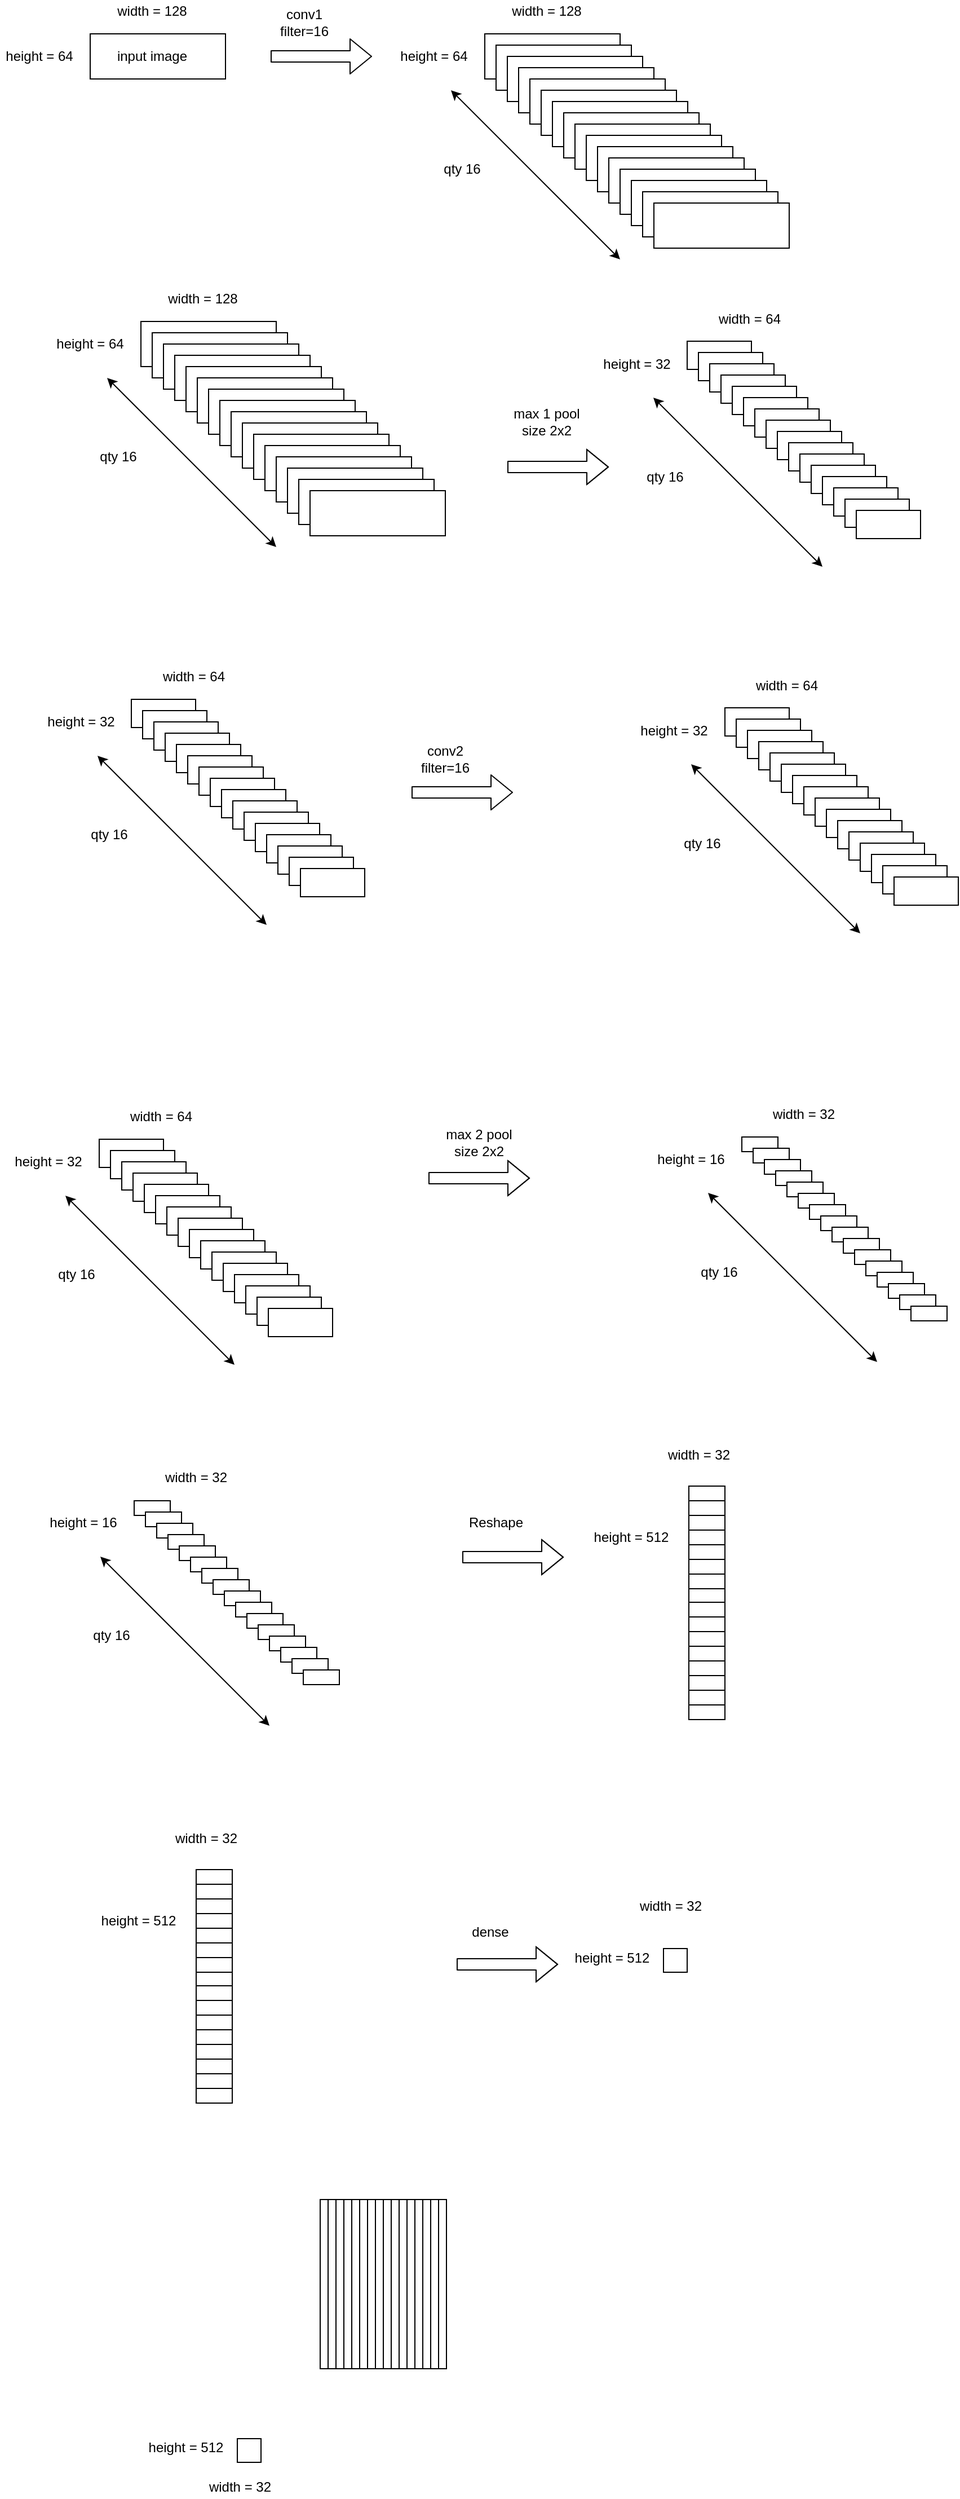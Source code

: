 <mxfile version="11.1.4" type="device"><diagram id="JSpnQiQhfniT_Re2x8dE" name="Page-1"><mxGraphModel dx="1014" dy="665" grid="1" gridSize="10" guides="1" tooltips="1" connect="1" arrows="1" fold="1" page="1" pageScale="1" pageWidth="850" pageHeight="1100" math="0" shadow="0"><root><mxCell id="0"/><mxCell id="1" parent="0"/><mxCell id="Rpu09xp-ivjCkChW8pnV-2" value="" style="rounded=0;whiteSpace=wrap;html=1;" vertex="1" parent="1"><mxGeometry x="100" y="60" width="120" height="40" as="geometry"/></mxCell><mxCell id="Rpu09xp-ivjCkChW8pnV-3" value="height = 64" style="text;html=1;strokeColor=none;fillColor=none;align=center;verticalAlign=middle;whiteSpace=wrap;rounded=0;" vertex="1" parent="1"><mxGeometry x="20" y="70" width="70" height="20" as="geometry"/></mxCell><mxCell id="Rpu09xp-ivjCkChW8pnV-4" value="width = 128" style="text;html=1;strokeColor=none;fillColor=none;align=center;verticalAlign=middle;whiteSpace=wrap;rounded=0;" vertex="1" parent="1"><mxGeometry x="120" y="30" width="70" height="20" as="geometry"/></mxCell><mxCell id="Rpu09xp-ivjCkChW8pnV-5" value="input image" style="text;html=1;strokeColor=none;fillColor=none;align=center;verticalAlign=middle;whiteSpace=wrap;rounded=0;" vertex="1" parent="1"><mxGeometry x="110" y="70" width="90" height="20" as="geometry"/></mxCell><mxCell id="Rpu09xp-ivjCkChW8pnV-11" value="" style="shape=flexArrow;endArrow=classic;html=1;" edge="1" parent="1"><mxGeometry width="50" height="50" relative="1" as="geometry"><mxPoint x="260" y="80" as="sourcePoint"/><mxPoint x="350" y="80" as="targetPoint"/></mxGeometry></mxCell><mxCell id="Rpu09xp-ivjCkChW8pnV-12" value="conv1 filter=16" style="text;html=1;strokeColor=none;fillColor=none;align=center;verticalAlign=middle;whiteSpace=wrap;rounded=0;" vertex="1" parent="1"><mxGeometry x="270" y="40" width="40" height="20" as="geometry"/></mxCell><mxCell id="Rpu09xp-ivjCkChW8pnV-53" value="" style="group" vertex="1" connectable="0" parent="1"><mxGeometry x="370" y="30" width="350" height="230" as="geometry"/></mxCell><mxCell id="Rpu09xp-ivjCkChW8pnV-7" value="" style="rounded=0;whiteSpace=wrap;html=1;" vertex="1" parent="Rpu09xp-ivjCkChW8pnV-53"><mxGeometry x="80" y="30" width="120" height="40" as="geometry"/></mxCell><mxCell id="Rpu09xp-ivjCkChW8pnV-8" value="height = 64" style="text;html=1;strokeColor=none;fillColor=none;align=center;verticalAlign=middle;whiteSpace=wrap;rounded=0;" vertex="1" parent="Rpu09xp-ivjCkChW8pnV-53"><mxGeometry y="40" width="70" height="20" as="geometry"/></mxCell><mxCell id="Rpu09xp-ivjCkChW8pnV-9" value="width = 128" style="text;html=1;strokeColor=none;fillColor=none;align=center;verticalAlign=middle;whiteSpace=wrap;rounded=0;" vertex="1" parent="Rpu09xp-ivjCkChW8pnV-53"><mxGeometry x="100" width="70" height="20" as="geometry"/></mxCell><mxCell id="Rpu09xp-ivjCkChW8pnV-16" value="" style="rounded=0;whiteSpace=wrap;html=1;" vertex="1" parent="Rpu09xp-ivjCkChW8pnV-53"><mxGeometry x="90" y="40" width="120" height="40" as="geometry"/></mxCell><mxCell id="Rpu09xp-ivjCkChW8pnV-17" value="" style="rounded=0;whiteSpace=wrap;html=1;" vertex="1" parent="Rpu09xp-ivjCkChW8pnV-53"><mxGeometry x="100" y="50" width="120" height="40" as="geometry"/></mxCell><mxCell id="Rpu09xp-ivjCkChW8pnV-18" value="" style="rounded=0;whiteSpace=wrap;html=1;" vertex="1" parent="Rpu09xp-ivjCkChW8pnV-53"><mxGeometry x="110" y="60" width="120" height="40" as="geometry"/></mxCell><mxCell id="Rpu09xp-ivjCkChW8pnV-19" value="" style="rounded=0;whiteSpace=wrap;html=1;" vertex="1" parent="Rpu09xp-ivjCkChW8pnV-53"><mxGeometry x="120" y="70" width="120" height="40" as="geometry"/></mxCell><mxCell id="Rpu09xp-ivjCkChW8pnV-20" value="" style="rounded=0;whiteSpace=wrap;html=1;" vertex="1" parent="Rpu09xp-ivjCkChW8pnV-53"><mxGeometry x="130" y="80" width="120" height="40" as="geometry"/></mxCell><mxCell id="Rpu09xp-ivjCkChW8pnV-21" value="" style="rounded=0;whiteSpace=wrap;html=1;" vertex="1" parent="Rpu09xp-ivjCkChW8pnV-53"><mxGeometry x="140" y="90" width="120" height="40" as="geometry"/></mxCell><mxCell id="Rpu09xp-ivjCkChW8pnV-22" value="" style="rounded=0;whiteSpace=wrap;html=1;" vertex="1" parent="Rpu09xp-ivjCkChW8pnV-53"><mxGeometry x="150" y="100" width="120" height="40" as="geometry"/></mxCell><mxCell id="Rpu09xp-ivjCkChW8pnV-23" value="" style="rounded=0;whiteSpace=wrap;html=1;" vertex="1" parent="Rpu09xp-ivjCkChW8pnV-53"><mxGeometry x="160" y="110" width="120" height="40" as="geometry"/></mxCell><mxCell id="Rpu09xp-ivjCkChW8pnV-24" value="" style="rounded=0;whiteSpace=wrap;html=1;" vertex="1" parent="Rpu09xp-ivjCkChW8pnV-53"><mxGeometry x="170" y="120" width="120" height="40" as="geometry"/></mxCell><mxCell id="Rpu09xp-ivjCkChW8pnV-25" value="" style="rounded=0;whiteSpace=wrap;html=1;" vertex="1" parent="Rpu09xp-ivjCkChW8pnV-53"><mxGeometry x="180" y="130" width="120" height="40" as="geometry"/></mxCell><mxCell id="Rpu09xp-ivjCkChW8pnV-26" value="" style="rounded=0;whiteSpace=wrap;html=1;" vertex="1" parent="Rpu09xp-ivjCkChW8pnV-53"><mxGeometry x="190" y="140" width="120" height="40" as="geometry"/></mxCell><mxCell id="Rpu09xp-ivjCkChW8pnV-27" value="" style="rounded=0;whiteSpace=wrap;html=1;" vertex="1" parent="Rpu09xp-ivjCkChW8pnV-53"><mxGeometry x="200" y="150" width="120" height="40" as="geometry"/></mxCell><mxCell id="Rpu09xp-ivjCkChW8pnV-28" value="" style="rounded=0;whiteSpace=wrap;html=1;" vertex="1" parent="Rpu09xp-ivjCkChW8pnV-53"><mxGeometry x="210" y="160" width="120" height="40" as="geometry"/></mxCell><mxCell id="Rpu09xp-ivjCkChW8pnV-29" value="" style="rounded=0;whiteSpace=wrap;html=1;" vertex="1" parent="Rpu09xp-ivjCkChW8pnV-53"><mxGeometry x="220" y="170" width="120" height="40" as="geometry"/></mxCell><mxCell id="Rpu09xp-ivjCkChW8pnV-30" value="" style="rounded=0;whiteSpace=wrap;html=1;" vertex="1" parent="Rpu09xp-ivjCkChW8pnV-53"><mxGeometry x="230" y="180" width="120" height="40" as="geometry"/></mxCell><mxCell id="Rpu09xp-ivjCkChW8pnV-31" value="" style="endArrow=classic;startArrow=classic;html=1;" edge="1" parent="Rpu09xp-ivjCkChW8pnV-53"><mxGeometry width="50" height="50" relative="1" as="geometry"><mxPoint x="200" y="230" as="sourcePoint"/><mxPoint x="50" y="80" as="targetPoint"/></mxGeometry></mxCell><mxCell id="Rpu09xp-ivjCkChW8pnV-32" value="qty 16" style="text;html=1;strokeColor=none;fillColor=none;align=center;verticalAlign=middle;whiteSpace=wrap;rounded=0;" vertex="1" parent="Rpu09xp-ivjCkChW8pnV-53"><mxGeometry x="40" y="140" width="40" height="20" as="geometry"/></mxCell><mxCell id="Rpu09xp-ivjCkChW8pnV-75" value="" style="shape=flexArrow;endArrow=classic;html=1;" edge="1" parent="1"><mxGeometry width="50" height="50" relative="1" as="geometry"><mxPoint x="400" y="1074.5" as="sourcePoint"/><mxPoint x="490" y="1074.5" as="targetPoint"/><Array as="points"><mxPoint x="430" y="1074.5"/></Array></mxGeometry></mxCell><mxCell id="Rpu09xp-ivjCkChW8pnV-76" value="max 1 pool size 2x2" style="text;html=1;strokeColor=none;fillColor=none;align=center;verticalAlign=middle;whiteSpace=wrap;rounded=0;" vertex="1" parent="1"><mxGeometry x="470" y="394" width="70" height="20" as="geometry"/></mxCell><mxCell id="Rpu09xp-ivjCkChW8pnV-78" value="" style="group" vertex="1" connectable="0" parent="1"><mxGeometry x="65" y="285" width="350" height="230" as="geometry"/></mxCell><mxCell id="Rpu09xp-ivjCkChW8pnV-54" value="" style="group" vertex="1" connectable="0" parent="Rpu09xp-ivjCkChW8pnV-78"><mxGeometry width="350" height="230" as="geometry"/></mxCell><mxCell id="Rpu09xp-ivjCkChW8pnV-55" value="" style="rounded=0;whiteSpace=wrap;html=1;" vertex="1" parent="Rpu09xp-ivjCkChW8pnV-54"><mxGeometry x="80" y="30" width="120" height="40" as="geometry"/></mxCell><mxCell id="Rpu09xp-ivjCkChW8pnV-56" value="height = 64" style="text;html=1;strokeColor=none;fillColor=none;align=center;verticalAlign=middle;whiteSpace=wrap;rounded=0;" vertex="1" parent="Rpu09xp-ivjCkChW8pnV-54"><mxGeometry y="40" width="70" height="20" as="geometry"/></mxCell><mxCell id="Rpu09xp-ivjCkChW8pnV-57" value="width = 128" style="text;html=1;strokeColor=none;fillColor=none;align=center;verticalAlign=middle;whiteSpace=wrap;rounded=0;" vertex="1" parent="Rpu09xp-ivjCkChW8pnV-54"><mxGeometry x="100" width="70" height="20" as="geometry"/></mxCell><mxCell id="Rpu09xp-ivjCkChW8pnV-58" value="" style="rounded=0;whiteSpace=wrap;html=1;" vertex="1" parent="Rpu09xp-ivjCkChW8pnV-54"><mxGeometry x="90" y="40" width="120" height="40" as="geometry"/></mxCell><mxCell id="Rpu09xp-ivjCkChW8pnV-59" value="" style="rounded=0;whiteSpace=wrap;html=1;" vertex="1" parent="Rpu09xp-ivjCkChW8pnV-54"><mxGeometry x="100" y="50" width="120" height="40" as="geometry"/></mxCell><mxCell id="Rpu09xp-ivjCkChW8pnV-60" value="" style="rounded=0;whiteSpace=wrap;html=1;" vertex="1" parent="Rpu09xp-ivjCkChW8pnV-54"><mxGeometry x="110" y="60" width="120" height="40" as="geometry"/></mxCell><mxCell id="Rpu09xp-ivjCkChW8pnV-61" value="" style="rounded=0;whiteSpace=wrap;html=1;" vertex="1" parent="Rpu09xp-ivjCkChW8pnV-54"><mxGeometry x="120" y="70" width="120" height="40" as="geometry"/></mxCell><mxCell id="Rpu09xp-ivjCkChW8pnV-62" value="" style="rounded=0;whiteSpace=wrap;html=1;" vertex="1" parent="Rpu09xp-ivjCkChW8pnV-54"><mxGeometry x="130" y="80" width="120" height="40" as="geometry"/></mxCell><mxCell id="Rpu09xp-ivjCkChW8pnV-63" value="" style="rounded=0;whiteSpace=wrap;html=1;" vertex="1" parent="Rpu09xp-ivjCkChW8pnV-54"><mxGeometry x="140" y="90" width="120" height="40" as="geometry"/></mxCell><mxCell id="Rpu09xp-ivjCkChW8pnV-64" value="" style="rounded=0;whiteSpace=wrap;html=1;" vertex="1" parent="Rpu09xp-ivjCkChW8pnV-54"><mxGeometry x="150" y="100" width="120" height="40" as="geometry"/></mxCell><mxCell id="Rpu09xp-ivjCkChW8pnV-65" value="" style="rounded=0;whiteSpace=wrap;html=1;" vertex="1" parent="Rpu09xp-ivjCkChW8pnV-54"><mxGeometry x="160" y="110" width="120" height="40" as="geometry"/></mxCell><mxCell id="Rpu09xp-ivjCkChW8pnV-66" value="" style="rounded=0;whiteSpace=wrap;html=1;" vertex="1" parent="Rpu09xp-ivjCkChW8pnV-54"><mxGeometry x="170" y="120" width="120" height="40" as="geometry"/></mxCell><mxCell id="Rpu09xp-ivjCkChW8pnV-67" value="" style="rounded=0;whiteSpace=wrap;html=1;" vertex="1" parent="Rpu09xp-ivjCkChW8pnV-54"><mxGeometry x="180" y="130" width="120" height="40" as="geometry"/></mxCell><mxCell id="Rpu09xp-ivjCkChW8pnV-68" value="" style="rounded=0;whiteSpace=wrap;html=1;" vertex="1" parent="Rpu09xp-ivjCkChW8pnV-54"><mxGeometry x="190" y="140" width="120" height="40" as="geometry"/></mxCell><mxCell id="Rpu09xp-ivjCkChW8pnV-69" value="" style="rounded=0;whiteSpace=wrap;html=1;" vertex="1" parent="Rpu09xp-ivjCkChW8pnV-54"><mxGeometry x="200" y="150" width="120" height="40" as="geometry"/></mxCell><mxCell id="Rpu09xp-ivjCkChW8pnV-70" value="" style="rounded=0;whiteSpace=wrap;html=1;" vertex="1" parent="Rpu09xp-ivjCkChW8pnV-54"><mxGeometry x="210" y="160" width="120" height="40" as="geometry"/></mxCell><mxCell id="Rpu09xp-ivjCkChW8pnV-71" value="" style="rounded=0;whiteSpace=wrap;html=1;" vertex="1" parent="Rpu09xp-ivjCkChW8pnV-54"><mxGeometry x="220" y="170" width="120" height="40" as="geometry"/></mxCell><mxCell id="Rpu09xp-ivjCkChW8pnV-72" value="" style="rounded=0;whiteSpace=wrap;html=1;" vertex="1" parent="Rpu09xp-ivjCkChW8pnV-54"><mxGeometry x="230" y="180" width="120" height="40" as="geometry"/></mxCell><mxCell id="Rpu09xp-ivjCkChW8pnV-73" value="" style="endArrow=classic;startArrow=classic;html=1;" edge="1" parent="Rpu09xp-ivjCkChW8pnV-54"><mxGeometry width="50" height="50" relative="1" as="geometry"><mxPoint x="200" y="230" as="sourcePoint"/><mxPoint x="50" y="80" as="targetPoint"/></mxGeometry></mxCell><mxCell id="Rpu09xp-ivjCkChW8pnV-74" value="qty 16" style="text;html=1;strokeColor=none;fillColor=none;align=center;verticalAlign=middle;whiteSpace=wrap;rounded=0;" vertex="1" parent="Rpu09xp-ivjCkChW8pnV-54"><mxGeometry x="40" y="140" width="40" height="20" as="geometry"/></mxCell><mxCell id="Rpu09xp-ivjCkChW8pnV-118" value="" style="group" vertex="1" connectable="0" parent="1"><mxGeometry x="549.5" y="302.5" width="287" height="230" as="geometry"/></mxCell><mxCell id="Rpu09xp-ivjCkChW8pnV-117" value="" style="group" vertex="1" connectable="0" parent="Rpu09xp-ivjCkChW8pnV-118"><mxGeometry width="287" height="230" as="geometry"/></mxCell><mxCell id="Rpu09xp-ivjCkChW8pnV-82" value="height = 32" style="text;html=1;strokeColor=none;fillColor=none;align=center;verticalAlign=middle;whiteSpace=wrap;rounded=0;" vertex="1" parent="Rpu09xp-ivjCkChW8pnV-117"><mxGeometry y="40" width="70" height="20" as="geometry"/></mxCell><mxCell id="Rpu09xp-ivjCkChW8pnV-83" value="width = 64" style="text;html=1;strokeColor=none;fillColor=none;align=center;verticalAlign=middle;whiteSpace=wrap;rounded=0;" vertex="1" parent="Rpu09xp-ivjCkChW8pnV-117"><mxGeometry x="100" width="70" height="20" as="geometry"/></mxCell><mxCell id="Rpu09xp-ivjCkChW8pnV-99" value="" style="endArrow=classic;startArrow=classic;html=1;" edge="1" parent="Rpu09xp-ivjCkChW8pnV-117"><mxGeometry width="50" height="50" relative="1" as="geometry"><mxPoint x="200" y="230" as="sourcePoint"/><mxPoint x="50" y="80" as="targetPoint"/></mxGeometry></mxCell><mxCell id="Rpu09xp-ivjCkChW8pnV-100" value="qty 16" style="text;html=1;strokeColor=none;fillColor=none;align=center;verticalAlign=middle;whiteSpace=wrap;rounded=0;" vertex="1" parent="Rpu09xp-ivjCkChW8pnV-117"><mxGeometry x="40" y="140" width="40" height="20" as="geometry"/></mxCell><mxCell id="Rpu09xp-ivjCkChW8pnV-81" value="" style="rounded=0;whiteSpace=wrap;html=1;" vertex="1" parent="Rpu09xp-ivjCkChW8pnV-117"><mxGeometry x="80" y="30" width="57" height="25" as="geometry"/></mxCell><mxCell id="Rpu09xp-ivjCkChW8pnV-102" value="" style="rounded=0;whiteSpace=wrap;html=1;" vertex="1" parent="Rpu09xp-ivjCkChW8pnV-117"><mxGeometry x="90" y="40" width="57" height="25" as="geometry"/></mxCell><mxCell id="Rpu09xp-ivjCkChW8pnV-103" value="" style="rounded=0;whiteSpace=wrap;html=1;" vertex="1" parent="Rpu09xp-ivjCkChW8pnV-117"><mxGeometry x="100" y="50" width="57" height="25" as="geometry"/></mxCell><mxCell id="Rpu09xp-ivjCkChW8pnV-104" value="" style="rounded=0;whiteSpace=wrap;html=1;" vertex="1" parent="Rpu09xp-ivjCkChW8pnV-117"><mxGeometry x="110" y="60" width="57" height="25" as="geometry"/></mxCell><mxCell id="Rpu09xp-ivjCkChW8pnV-105" value="" style="rounded=0;whiteSpace=wrap;html=1;" vertex="1" parent="Rpu09xp-ivjCkChW8pnV-117"><mxGeometry x="120" y="70" width="57" height="25" as="geometry"/></mxCell><mxCell id="Rpu09xp-ivjCkChW8pnV-106" value="" style="rounded=0;whiteSpace=wrap;html=1;" vertex="1" parent="Rpu09xp-ivjCkChW8pnV-117"><mxGeometry x="130" y="80" width="57" height="25" as="geometry"/></mxCell><mxCell id="Rpu09xp-ivjCkChW8pnV-107" value="" style="rounded=0;whiteSpace=wrap;html=1;" vertex="1" parent="Rpu09xp-ivjCkChW8pnV-117"><mxGeometry x="140" y="90" width="57" height="25" as="geometry"/></mxCell><mxCell id="Rpu09xp-ivjCkChW8pnV-108" value="" style="rounded=0;whiteSpace=wrap;html=1;" vertex="1" parent="Rpu09xp-ivjCkChW8pnV-117"><mxGeometry x="150" y="100" width="57" height="25" as="geometry"/></mxCell><mxCell id="Rpu09xp-ivjCkChW8pnV-109" value="" style="rounded=0;whiteSpace=wrap;html=1;" vertex="1" parent="Rpu09xp-ivjCkChW8pnV-117"><mxGeometry x="160" y="110" width="57" height="25" as="geometry"/></mxCell><mxCell id="Rpu09xp-ivjCkChW8pnV-110" value="" style="rounded=0;whiteSpace=wrap;html=1;" vertex="1" parent="Rpu09xp-ivjCkChW8pnV-117"><mxGeometry x="170" y="120" width="57" height="25" as="geometry"/></mxCell><mxCell id="Rpu09xp-ivjCkChW8pnV-111" value="" style="rounded=0;whiteSpace=wrap;html=1;" vertex="1" parent="Rpu09xp-ivjCkChW8pnV-117"><mxGeometry x="180" y="130" width="57" height="25" as="geometry"/></mxCell><mxCell id="Rpu09xp-ivjCkChW8pnV-112" value="" style="rounded=0;whiteSpace=wrap;html=1;" vertex="1" parent="Rpu09xp-ivjCkChW8pnV-117"><mxGeometry x="190" y="140" width="57" height="25" as="geometry"/></mxCell><mxCell id="Rpu09xp-ivjCkChW8pnV-113" value="" style="rounded=0;whiteSpace=wrap;html=1;" vertex="1" parent="Rpu09xp-ivjCkChW8pnV-117"><mxGeometry x="200" y="150" width="57" height="25" as="geometry"/></mxCell><mxCell id="Rpu09xp-ivjCkChW8pnV-114" value="" style="rounded=0;whiteSpace=wrap;html=1;" vertex="1" parent="Rpu09xp-ivjCkChW8pnV-117"><mxGeometry x="210" y="160" width="57" height="25" as="geometry"/></mxCell><mxCell id="Rpu09xp-ivjCkChW8pnV-115" value="" style="rounded=0;whiteSpace=wrap;html=1;" vertex="1" parent="Rpu09xp-ivjCkChW8pnV-117"><mxGeometry x="220" y="170" width="57" height="25" as="geometry"/></mxCell><mxCell id="Rpu09xp-ivjCkChW8pnV-116" value="" style="rounded=0;whiteSpace=wrap;html=1;" vertex="1" parent="Rpu09xp-ivjCkChW8pnV-117"><mxGeometry x="230" y="180" width="57" height="25" as="geometry"/></mxCell><mxCell id="Rpu09xp-ivjCkChW8pnV-143" value="" style="shape=flexArrow;endArrow=classic;html=1;" edge="1" parent="1"><mxGeometry width="50" height="50" relative="1" as="geometry"><mxPoint x="385" y="732.5" as="sourcePoint"/><mxPoint x="475" y="732.5" as="targetPoint"/></mxGeometry></mxCell><mxCell id="Rpu09xp-ivjCkChW8pnV-144" value="conv2 filter=16" style="text;html=1;strokeColor=none;fillColor=none;align=center;verticalAlign=middle;whiteSpace=wrap;rounded=0;" vertex="1" parent="1"><mxGeometry x="395" y="692.5" width="40" height="20" as="geometry"/></mxCell><mxCell id="Rpu09xp-ivjCkChW8pnV-145" value="" style="group" vertex="1" connectable="0" parent="1"><mxGeometry x="56.5" y="620" width="287" height="230" as="geometry"/></mxCell><mxCell id="Rpu09xp-ivjCkChW8pnV-119" value="" style="group" vertex="1" connectable="0" parent="Rpu09xp-ivjCkChW8pnV-145"><mxGeometry width="287" height="230" as="geometry"/></mxCell><mxCell id="Rpu09xp-ivjCkChW8pnV-120" value="" style="group" vertex="1" connectable="0" parent="Rpu09xp-ivjCkChW8pnV-119"><mxGeometry width="287" height="230" as="geometry"/></mxCell><mxCell id="Rpu09xp-ivjCkChW8pnV-121" value="height = 32" style="text;html=1;strokeColor=none;fillColor=none;align=center;verticalAlign=middle;whiteSpace=wrap;rounded=0;" vertex="1" parent="Rpu09xp-ivjCkChW8pnV-120"><mxGeometry y="40" width="70" height="20" as="geometry"/></mxCell><mxCell id="Rpu09xp-ivjCkChW8pnV-122" value="width = 64" style="text;html=1;strokeColor=none;fillColor=none;align=center;verticalAlign=middle;whiteSpace=wrap;rounded=0;" vertex="1" parent="Rpu09xp-ivjCkChW8pnV-120"><mxGeometry x="100" width="70" height="20" as="geometry"/></mxCell><mxCell id="Rpu09xp-ivjCkChW8pnV-123" value="" style="endArrow=classic;startArrow=classic;html=1;" edge="1" parent="Rpu09xp-ivjCkChW8pnV-120"><mxGeometry width="50" height="50" relative="1" as="geometry"><mxPoint x="200" y="230" as="sourcePoint"/><mxPoint x="50" y="80" as="targetPoint"/></mxGeometry></mxCell><mxCell id="Rpu09xp-ivjCkChW8pnV-124" value="qty 16" style="text;html=1;strokeColor=none;fillColor=none;align=center;verticalAlign=middle;whiteSpace=wrap;rounded=0;" vertex="1" parent="Rpu09xp-ivjCkChW8pnV-120"><mxGeometry x="40" y="140" width="40" height="20" as="geometry"/></mxCell><mxCell id="Rpu09xp-ivjCkChW8pnV-125" value="" style="rounded=0;whiteSpace=wrap;html=1;" vertex="1" parent="Rpu09xp-ivjCkChW8pnV-120"><mxGeometry x="80" y="30" width="57" height="25" as="geometry"/></mxCell><mxCell id="Rpu09xp-ivjCkChW8pnV-126" value="" style="rounded=0;whiteSpace=wrap;html=1;" vertex="1" parent="Rpu09xp-ivjCkChW8pnV-120"><mxGeometry x="90" y="40" width="57" height="25" as="geometry"/></mxCell><mxCell id="Rpu09xp-ivjCkChW8pnV-127" value="" style="rounded=0;whiteSpace=wrap;html=1;" vertex="1" parent="Rpu09xp-ivjCkChW8pnV-120"><mxGeometry x="100" y="50" width="57" height="25" as="geometry"/></mxCell><mxCell id="Rpu09xp-ivjCkChW8pnV-128" value="" style="rounded=0;whiteSpace=wrap;html=1;" vertex="1" parent="Rpu09xp-ivjCkChW8pnV-120"><mxGeometry x="110" y="60" width="57" height="25" as="geometry"/></mxCell><mxCell id="Rpu09xp-ivjCkChW8pnV-129" value="" style="rounded=0;whiteSpace=wrap;html=1;" vertex="1" parent="Rpu09xp-ivjCkChW8pnV-120"><mxGeometry x="120" y="70" width="57" height="25" as="geometry"/></mxCell><mxCell id="Rpu09xp-ivjCkChW8pnV-130" value="" style="rounded=0;whiteSpace=wrap;html=1;" vertex="1" parent="Rpu09xp-ivjCkChW8pnV-120"><mxGeometry x="130" y="80" width="57" height="25" as="geometry"/></mxCell><mxCell id="Rpu09xp-ivjCkChW8pnV-131" value="" style="rounded=0;whiteSpace=wrap;html=1;" vertex="1" parent="Rpu09xp-ivjCkChW8pnV-120"><mxGeometry x="140" y="90" width="57" height="25" as="geometry"/></mxCell><mxCell id="Rpu09xp-ivjCkChW8pnV-132" value="" style="rounded=0;whiteSpace=wrap;html=1;" vertex="1" parent="Rpu09xp-ivjCkChW8pnV-120"><mxGeometry x="150" y="100" width="57" height="25" as="geometry"/></mxCell><mxCell id="Rpu09xp-ivjCkChW8pnV-133" value="" style="rounded=0;whiteSpace=wrap;html=1;" vertex="1" parent="Rpu09xp-ivjCkChW8pnV-120"><mxGeometry x="160" y="110" width="57" height="25" as="geometry"/></mxCell><mxCell id="Rpu09xp-ivjCkChW8pnV-134" value="" style="rounded=0;whiteSpace=wrap;html=1;" vertex="1" parent="Rpu09xp-ivjCkChW8pnV-120"><mxGeometry x="170" y="120" width="57" height="25" as="geometry"/></mxCell><mxCell id="Rpu09xp-ivjCkChW8pnV-135" value="" style="rounded=0;whiteSpace=wrap;html=1;" vertex="1" parent="Rpu09xp-ivjCkChW8pnV-120"><mxGeometry x="180" y="130" width="57" height="25" as="geometry"/></mxCell><mxCell id="Rpu09xp-ivjCkChW8pnV-136" value="" style="rounded=0;whiteSpace=wrap;html=1;" vertex="1" parent="Rpu09xp-ivjCkChW8pnV-120"><mxGeometry x="190" y="140" width="57" height="25" as="geometry"/></mxCell><mxCell id="Rpu09xp-ivjCkChW8pnV-137" value="" style="rounded=0;whiteSpace=wrap;html=1;" vertex="1" parent="Rpu09xp-ivjCkChW8pnV-120"><mxGeometry x="200" y="150" width="57" height="25" as="geometry"/></mxCell><mxCell id="Rpu09xp-ivjCkChW8pnV-138" value="" style="rounded=0;whiteSpace=wrap;html=1;" vertex="1" parent="Rpu09xp-ivjCkChW8pnV-120"><mxGeometry x="210" y="160" width="57" height="25" as="geometry"/></mxCell><mxCell id="Rpu09xp-ivjCkChW8pnV-139" value="" style="rounded=0;whiteSpace=wrap;html=1;" vertex="1" parent="Rpu09xp-ivjCkChW8pnV-120"><mxGeometry x="220" y="170" width="57" height="25" as="geometry"/></mxCell><mxCell id="Rpu09xp-ivjCkChW8pnV-140" value="" style="rounded=0;whiteSpace=wrap;html=1;" vertex="1" parent="Rpu09xp-ivjCkChW8pnV-120"><mxGeometry x="230" y="180" width="57" height="25" as="geometry"/></mxCell><mxCell id="Rpu09xp-ivjCkChW8pnV-146" value="" style="group" vertex="1" connectable="0" parent="1"><mxGeometry x="583" y="627.5" width="287" height="230" as="geometry"/></mxCell><mxCell id="Rpu09xp-ivjCkChW8pnV-147" value="" style="group" vertex="1" connectable="0" parent="Rpu09xp-ivjCkChW8pnV-146"><mxGeometry width="287" height="230" as="geometry"/></mxCell><mxCell id="Rpu09xp-ivjCkChW8pnV-148" value="" style="group" vertex="1" connectable="0" parent="Rpu09xp-ivjCkChW8pnV-147"><mxGeometry width="287" height="230" as="geometry"/></mxCell><mxCell id="Rpu09xp-ivjCkChW8pnV-149" value="height = 32" style="text;html=1;strokeColor=none;fillColor=none;align=center;verticalAlign=middle;whiteSpace=wrap;rounded=0;" vertex="1" parent="Rpu09xp-ivjCkChW8pnV-148"><mxGeometry y="40" width="70" height="20" as="geometry"/></mxCell><mxCell id="Rpu09xp-ivjCkChW8pnV-150" value="width = 64" style="text;html=1;strokeColor=none;fillColor=none;align=center;verticalAlign=middle;whiteSpace=wrap;rounded=0;" vertex="1" parent="Rpu09xp-ivjCkChW8pnV-148"><mxGeometry x="100" width="70" height="20" as="geometry"/></mxCell><mxCell id="Rpu09xp-ivjCkChW8pnV-151" value="" style="endArrow=classic;startArrow=classic;html=1;" edge="1" parent="Rpu09xp-ivjCkChW8pnV-148"><mxGeometry width="50" height="50" relative="1" as="geometry"><mxPoint x="200" y="230" as="sourcePoint"/><mxPoint x="50" y="80" as="targetPoint"/></mxGeometry></mxCell><mxCell id="Rpu09xp-ivjCkChW8pnV-152" value="qty 16" style="text;html=1;strokeColor=none;fillColor=none;align=center;verticalAlign=middle;whiteSpace=wrap;rounded=0;" vertex="1" parent="Rpu09xp-ivjCkChW8pnV-148"><mxGeometry x="40" y="140" width="40" height="20" as="geometry"/></mxCell><mxCell id="Rpu09xp-ivjCkChW8pnV-153" value="" style="rounded=0;whiteSpace=wrap;html=1;" vertex="1" parent="Rpu09xp-ivjCkChW8pnV-148"><mxGeometry x="80" y="30" width="57" height="25" as="geometry"/></mxCell><mxCell id="Rpu09xp-ivjCkChW8pnV-154" value="" style="rounded=0;whiteSpace=wrap;html=1;" vertex="1" parent="Rpu09xp-ivjCkChW8pnV-148"><mxGeometry x="90" y="40" width="57" height="25" as="geometry"/></mxCell><mxCell id="Rpu09xp-ivjCkChW8pnV-155" value="" style="rounded=0;whiteSpace=wrap;html=1;" vertex="1" parent="Rpu09xp-ivjCkChW8pnV-148"><mxGeometry x="100" y="50" width="57" height="25" as="geometry"/></mxCell><mxCell id="Rpu09xp-ivjCkChW8pnV-156" value="" style="rounded=0;whiteSpace=wrap;html=1;" vertex="1" parent="Rpu09xp-ivjCkChW8pnV-148"><mxGeometry x="110" y="60" width="57" height="25" as="geometry"/></mxCell><mxCell id="Rpu09xp-ivjCkChW8pnV-157" value="" style="rounded=0;whiteSpace=wrap;html=1;" vertex="1" parent="Rpu09xp-ivjCkChW8pnV-148"><mxGeometry x="120" y="70" width="57" height="25" as="geometry"/></mxCell><mxCell id="Rpu09xp-ivjCkChW8pnV-158" value="" style="rounded=0;whiteSpace=wrap;html=1;" vertex="1" parent="Rpu09xp-ivjCkChW8pnV-148"><mxGeometry x="130" y="80" width="57" height="25" as="geometry"/></mxCell><mxCell id="Rpu09xp-ivjCkChW8pnV-159" value="" style="rounded=0;whiteSpace=wrap;html=1;" vertex="1" parent="Rpu09xp-ivjCkChW8pnV-148"><mxGeometry x="140" y="90" width="57" height="25" as="geometry"/></mxCell><mxCell id="Rpu09xp-ivjCkChW8pnV-160" value="" style="rounded=0;whiteSpace=wrap;html=1;" vertex="1" parent="Rpu09xp-ivjCkChW8pnV-148"><mxGeometry x="150" y="100" width="57" height="25" as="geometry"/></mxCell><mxCell id="Rpu09xp-ivjCkChW8pnV-161" value="" style="rounded=0;whiteSpace=wrap;html=1;" vertex="1" parent="Rpu09xp-ivjCkChW8pnV-148"><mxGeometry x="160" y="110" width="57" height="25" as="geometry"/></mxCell><mxCell id="Rpu09xp-ivjCkChW8pnV-162" value="" style="rounded=0;whiteSpace=wrap;html=1;" vertex="1" parent="Rpu09xp-ivjCkChW8pnV-148"><mxGeometry x="170" y="120" width="57" height="25" as="geometry"/></mxCell><mxCell id="Rpu09xp-ivjCkChW8pnV-163" value="" style="rounded=0;whiteSpace=wrap;html=1;" vertex="1" parent="Rpu09xp-ivjCkChW8pnV-148"><mxGeometry x="180" y="130" width="57" height="25" as="geometry"/></mxCell><mxCell id="Rpu09xp-ivjCkChW8pnV-164" value="" style="rounded=0;whiteSpace=wrap;html=1;" vertex="1" parent="Rpu09xp-ivjCkChW8pnV-148"><mxGeometry x="190" y="140" width="57" height="25" as="geometry"/></mxCell><mxCell id="Rpu09xp-ivjCkChW8pnV-165" value="" style="rounded=0;whiteSpace=wrap;html=1;" vertex="1" parent="Rpu09xp-ivjCkChW8pnV-148"><mxGeometry x="200" y="150" width="57" height="25" as="geometry"/></mxCell><mxCell id="Rpu09xp-ivjCkChW8pnV-166" value="" style="rounded=0;whiteSpace=wrap;html=1;" vertex="1" parent="Rpu09xp-ivjCkChW8pnV-148"><mxGeometry x="210" y="160" width="57" height="25" as="geometry"/></mxCell><mxCell id="Rpu09xp-ivjCkChW8pnV-167" value="" style="rounded=0;whiteSpace=wrap;html=1;" vertex="1" parent="Rpu09xp-ivjCkChW8pnV-148"><mxGeometry x="220" y="170" width="57" height="25" as="geometry"/></mxCell><mxCell id="Rpu09xp-ivjCkChW8pnV-168" value="" style="rounded=0;whiteSpace=wrap;html=1;" vertex="1" parent="Rpu09xp-ivjCkChW8pnV-148"><mxGeometry x="230" y="180" width="57" height="25" as="geometry"/></mxCell><mxCell id="Rpu09xp-ivjCkChW8pnV-169" value="" style="group" vertex="1" connectable="0" parent="1"><mxGeometry x="28" y="1010" width="287" height="230" as="geometry"/></mxCell><mxCell id="Rpu09xp-ivjCkChW8pnV-170" value="" style="group" vertex="1" connectable="0" parent="Rpu09xp-ivjCkChW8pnV-169"><mxGeometry width="287" height="230" as="geometry"/></mxCell><mxCell id="Rpu09xp-ivjCkChW8pnV-171" value="" style="group" vertex="1" connectable="0" parent="Rpu09xp-ivjCkChW8pnV-170"><mxGeometry width="287" height="230" as="geometry"/></mxCell><mxCell id="Rpu09xp-ivjCkChW8pnV-172" value="height = 32" style="text;html=1;strokeColor=none;fillColor=none;align=center;verticalAlign=middle;whiteSpace=wrap;rounded=0;" vertex="1" parent="Rpu09xp-ivjCkChW8pnV-171"><mxGeometry y="40" width="70" height="20" as="geometry"/></mxCell><mxCell id="Rpu09xp-ivjCkChW8pnV-173" value="width = 64" style="text;html=1;strokeColor=none;fillColor=none;align=center;verticalAlign=middle;whiteSpace=wrap;rounded=0;" vertex="1" parent="Rpu09xp-ivjCkChW8pnV-171"><mxGeometry x="100" width="70" height="20" as="geometry"/></mxCell><mxCell id="Rpu09xp-ivjCkChW8pnV-174" value="" style="endArrow=classic;startArrow=classic;html=1;" edge="1" parent="Rpu09xp-ivjCkChW8pnV-171"><mxGeometry width="50" height="50" relative="1" as="geometry"><mxPoint x="200" y="230" as="sourcePoint"/><mxPoint x="50" y="80" as="targetPoint"/></mxGeometry></mxCell><mxCell id="Rpu09xp-ivjCkChW8pnV-175" value="qty 16" style="text;html=1;strokeColor=none;fillColor=none;align=center;verticalAlign=middle;whiteSpace=wrap;rounded=0;" vertex="1" parent="Rpu09xp-ivjCkChW8pnV-171"><mxGeometry x="40" y="140" width="40" height="20" as="geometry"/></mxCell><mxCell id="Rpu09xp-ivjCkChW8pnV-176" value="" style="rounded=0;whiteSpace=wrap;html=1;" vertex="1" parent="Rpu09xp-ivjCkChW8pnV-171"><mxGeometry x="80" y="30" width="57" height="25" as="geometry"/></mxCell><mxCell id="Rpu09xp-ivjCkChW8pnV-177" value="" style="rounded=0;whiteSpace=wrap;html=1;" vertex="1" parent="Rpu09xp-ivjCkChW8pnV-171"><mxGeometry x="90" y="40" width="57" height="25" as="geometry"/></mxCell><mxCell id="Rpu09xp-ivjCkChW8pnV-178" value="" style="rounded=0;whiteSpace=wrap;html=1;" vertex="1" parent="Rpu09xp-ivjCkChW8pnV-171"><mxGeometry x="100" y="50" width="57" height="25" as="geometry"/></mxCell><mxCell id="Rpu09xp-ivjCkChW8pnV-179" value="" style="rounded=0;whiteSpace=wrap;html=1;" vertex="1" parent="Rpu09xp-ivjCkChW8pnV-171"><mxGeometry x="110" y="60" width="57" height="25" as="geometry"/></mxCell><mxCell id="Rpu09xp-ivjCkChW8pnV-180" value="" style="rounded=0;whiteSpace=wrap;html=1;" vertex="1" parent="Rpu09xp-ivjCkChW8pnV-171"><mxGeometry x="120" y="70" width="57" height="25" as="geometry"/></mxCell><mxCell id="Rpu09xp-ivjCkChW8pnV-181" value="" style="rounded=0;whiteSpace=wrap;html=1;" vertex="1" parent="Rpu09xp-ivjCkChW8pnV-171"><mxGeometry x="130" y="80" width="57" height="25" as="geometry"/></mxCell><mxCell id="Rpu09xp-ivjCkChW8pnV-182" value="" style="rounded=0;whiteSpace=wrap;html=1;" vertex="1" parent="Rpu09xp-ivjCkChW8pnV-171"><mxGeometry x="140" y="90" width="57" height="25" as="geometry"/></mxCell><mxCell id="Rpu09xp-ivjCkChW8pnV-183" value="" style="rounded=0;whiteSpace=wrap;html=1;" vertex="1" parent="Rpu09xp-ivjCkChW8pnV-171"><mxGeometry x="150" y="100" width="57" height="25" as="geometry"/></mxCell><mxCell id="Rpu09xp-ivjCkChW8pnV-184" value="" style="rounded=0;whiteSpace=wrap;html=1;" vertex="1" parent="Rpu09xp-ivjCkChW8pnV-171"><mxGeometry x="160" y="110" width="57" height="25" as="geometry"/></mxCell><mxCell id="Rpu09xp-ivjCkChW8pnV-185" value="" style="rounded=0;whiteSpace=wrap;html=1;" vertex="1" parent="Rpu09xp-ivjCkChW8pnV-171"><mxGeometry x="170" y="120" width="57" height="25" as="geometry"/></mxCell><mxCell id="Rpu09xp-ivjCkChW8pnV-186" value="" style="rounded=0;whiteSpace=wrap;html=1;" vertex="1" parent="Rpu09xp-ivjCkChW8pnV-171"><mxGeometry x="180" y="130" width="57" height="25" as="geometry"/></mxCell><mxCell id="Rpu09xp-ivjCkChW8pnV-187" value="" style="rounded=0;whiteSpace=wrap;html=1;" vertex="1" parent="Rpu09xp-ivjCkChW8pnV-171"><mxGeometry x="190" y="140" width="57" height="25" as="geometry"/></mxCell><mxCell id="Rpu09xp-ivjCkChW8pnV-188" value="" style="rounded=0;whiteSpace=wrap;html=1;" vertex="1" parent="Rpu09xp-ivjCkChW8pnV-171"><mxGeometry x="200" y="150" width="57" height="25" as="geometry"/></mxCell><mxCell id="Rpu09xp-ivjCkChW8pnV-189" value="" style="rounded=0;whiteSpace=wrap;html=1;" vertex="1" parent="Rpu09xp-ivjCkChW8pnV-171"><mxGeometry x="210" y="160" width="57" height="25" as="geometry"/></mxCell><mxCell id="Rpu09xp-ivjCkChW8pnV-190" value="" style="rounded=0;whiteSpace=wrap;html=1;" vertex="1" parent="Rpu09xp-ivjCkChW8pnV-171"><mxGeometry x="220" y="170" width="57" height="25" as="geometry"/></mxCell><mxCell id="Rpu09xp-ivjCkChW8pnV-191" value="" style="rounded=0;whiteSpace=wrap;html=1;" vertex="1" parent="Rpu09xp-ivjCkChW8pnV-171"><mxGeometry x="230" y="180" width="57" height="25" as="geometry"/></mxCell><mxCell id="Rpu09xp-ivjCkChW8pnV-192" value="max 2 pool size 2x2" style="text;html=1;strokeColor=none;fillColor=none;align=center;verticalAlign=middle;whiteSpace=wrap;rounded=0;" vertex="1" parent="1"><mxGeometry x="410" y="1032.5" width="70" height="20" as="geometry"/></mxCell><mxCell id="Rpu09xp-ivjCkChW8pnV-193" value="" style="shape=flexArrow;endArrow=classic;html=1;" edge="1" parent="1"><mxGeometry width="50" height="50" relative="1" as="geometry"><mxPoint x="470" y="444" as="sourcePoint"/><mxPoint x="560" y="444" as="targetPoint"/><Array as="points"><mxPoint x="500" y="444"/></Array></mxGeometry></mxCell><mxCell id="Rpu09xp-ivjCkChW8pnV-233" value="" style="group" vertex="1" connectable="0" parent="1"><mxGeometry x="598" y="1007.5" width="262" height="230" as="geometry"/></mxCell><mxCell id="Rpu09xp-ivjCkChW8pnV-198" value="height = 16" style="text;html=1;strokeColor=none;fillColor=none;align=center;verticalAlign=middle;whiteSpace=wrap;rounded=0;" vertex="1" parent="Rpu09xp-ivjCkChW8pnV-233"><mxGeometry y="40" width="70" height="20" as="geometry"/></mxCell><mxCell id="Rpu09xp-ivjCkChW8pnV-199" value="width = 32" style="text;html=1;strokeColor=none;fillColor=none;align=center;verticalAlign=middle;whiteSpace=wrap;rounded=0;" vertex="1" parent="Rpu09xp-ivjCkChW8pnV-233"><mxGeometry x="100" width="70" height="20" as="geometry"/></mxCell><mxCell id="Rpu09xp-ivjCkChW8pnV-200" value="" style="endArrow=classic;startArrow=classic;html=1;" edge="1" parent="Rpu09xp-ivjCkChW8pnV-233"><mxGeometry width="50" height="50" relative="1" as="geometry"><mxPoint x="200" y="230" as="sourcePoint"/><mxPoint x="50" y="80" as="targetPoint"/></mxGeometry></mxCell><mxCell id="Rpu09xp-ivjCkChW8pnV-201" value="qty 16" style="text;html=1;strokeColor=none;fillColor=none;align=center;verticalAlign=middle;whiteSpace=wrap;rounded=0;" vertex="1" parent="Rpu09xp-ivjCkChW8pnV-233"><mxGeometry x="40" y="140" width="40" height="20" as="geometry"/></mxCell><mxCell id="Rpu09xp-ivjCkChW8pnV-202" value="" style="rounded=0;whiteSpace=wrap;html=1;" vertex="1" parent="Rpu09xp-ivjCkChW8pnV-233"><mxGeometry x="80" y="30.5" width="32" height="13" as="geometry"/></mxCell><mxCell id="Rpu09xp-ivjCkChW8pnV-218" value="" style="rounded=0;whiteSpace=wrap;html=1;" vertex="1" parent="Rpu09xp-ivjCkChW8pnV-233"><mxGeometry x="90" y="40.5" width="32" height="13" as="geometry"/></mxCell><mxCell id="Rpu09xp-ivjCkChW8pnV-219" value="" style="rounded=0;whiteSpace=wrap;html=1;" vertex="1" parent="Rpu09xp-ivjCkChW8pnV-233"><mxGeometry x="100" y="50.5" width="32" height="13" as="geometry"/></mxCell><mxCell id="Rpu09xp-ivjCkChW8pnV-220" value="" style="rounded=0;whiteSpace=wrap;html=1;" vertex="1" parent="Rpu09xp-ivjCkChW8pnV-233"><mxGeometry x="110" y="60.5" width="32" height="13" as="geometry"/></mxCell><mxCell id="Rpu09xp-ivjCkChW8pnV-221" value="" style="rounded=0;whiteSpace=wrap;html=1;" vertex="1" parent="Rpu09xp-ivjCkChW8pnV-233"><mxGeometry x="120" y="70.5" width="32" height="13" as="geometry"/></mxCell><mxCell id="Rpu09xp-ivjCkChW8pnV-222" value="" style="rounded=0;whiteSpace=wrap;html=1;" vertex="1" parent="Rpu09xp-ivjCkChW8pnV-233"><mxGeometry x="130" y="80.5" width="32" height="13" as="geometry"/></mxCell><mxCell id="Rpu09xp-ivjCkChW8pnV-223" value="" style="rounded=0;whiteSpace=wrap;html=1;" vertex="1" parent="Rpu09xp-ivjCkChW8pnV-233"><mxGeometry x="140" y="90.5" width="32" height="13" as="geometry"/></mxCell><mxCell id="Rpu09xp-ivjCkChW8pnV-224" value="" style="rounded=0;whiteSpace=wrap;html=1;" vertex="1" parent="Rpu09xp-ivjCkChW8pnV-233"><mxGeometry x="150" y="100.5" width="32" height="13" as="geometry"/></mxCell><mxCell id="Rpu09xp-ivjCkChW8pnV-225" value="" style="rounded=0;whiteSpace=wrap;html=1;" vertex="1" parent="Rpu09xp-ivjCkChW8pnV-233"><mxGeometry x="160" y="110.5" width="32" height="13" as="geometry"/></mxCell><mxCell id="Rpu09xp-ivjCkChW8pnV-226" value="" style="rounded=0;whiteSpace=wrap;html=1;" vertex="1" parent="Rpu09xp-ivjCkChW8pnV-233"><mxGeometry x="170" y="120.5" width="32" height="13" as="geometry"/></mxCell><mxCell id="Rpu09xp-ivjCkChW8pnV-227" value="" style="rounded=0;whiteSpace=wrap;html=1;" vertex="1" parent="Rpu09xp-ivjCkChW8pnV-233"><mxGeometry x="180" y="130.5" width="32" height="13" as="geometry"/></mxCell><mxCell id="Rpu09xp-ivjCkChW8pnV-228" value="" style="rounded=0;whiteSpace=wrap;html=1;" vertex="1" parent="Rpu09xp-ivjCkChW8pnV-233"><mxGeometry x="190" y="140.5" width="32" height="13" as="geometry"/></mxCell><mxCell id="Rpu09xp-ivjCkChW8pnV-229" value="" style="rounded=0;whiteSpace=wrap;html=1;" vertex="1" parent="Rpu09xp-ivjCkChW8pnV-233"><mxGeometry x="200" y="150.5" width="32" height="13" as="geometry"/></mxCell><mxCell id="Rpu09xp-ivjCkChW8pnV-230" value="" style="rounded=0;whiteSpace=wrap;html=1;" vertex="1" parent="Rpu09xp-ivjCkChW8pnV-233"><mxGeometry x="210" y="160.5" width="32" height="13" as="geometry"/></mxCell><mxCell id="Rpu09xp-ivjCkChW8pnV-231" value="" style="rounded=0;whiteSpace=wrap;html=1;" vertex="1" parent="Rpu09xp-ivjCkChW8pnV-233"><mxGeometry x="220" y="170.5" width="32" height="13" as="geometry"/></mxCell><mxCell id="Rpu09xp-ivjCkChW8pnV-232" value="" style="rounded=0;whiteSpace=wrap;html=1;" vertex="1" parent="Rpu09xp-ivjCkChW8pnV-233"><mxGeometry x="230" y="180.5" width="32" height="13" as="geometry"/></mxCell><mxCell id="Rpu09xp-ivjCkChW8pnV-234" value="" style="group" vertex="1" connectable="0" parent="1"><mxGeometry x="59" y="1330" width="262" height="230" as="geometry"/></mxCell><mxCell id="Rpu09xp-ivjCkChW8pnV-235" value="height = 16" style="text;html=1;strokeColor=none;fillColor=none;align=center;verticalAlign=middle;whiteSpace=wrap;rounded=0;" vertex="1" parent="Rpu09xp-ivjCkChW8pnV-234"><mxGeometry y="40" width="70" height="20" as="geometry"/></mxCell><mxCell id="Rpu09xp-ivjCkChW8pnV-236" value="width = 32" style="text;html=1;strokeColor=none;fillColor=none;align=center;verticalAlign=middle;whiteSpace=wrap;rounded=0;" vertex="1" parent="Rpu09xp-ivjCkChW8pnV-234"><mxGeometry x="100" width="70" height="20" as="geometry"/></mxCell><mxCell id="Rpu09xp-ivjCkChW8pnV-237" value="" style="endArrow=classic;startArrow=classic;html=1;" edge="1" parent="Rpu09xp-ivjCkChW8pnV-234"><mxGeometry width="50" height="50" relative="1" as="geometry"><mxPoint x="200" y="230" as="sourcePoint"/><mxPoint x="50" y="80" as="targetPoint"/></mxGeometry></mxCell><mxCell id="Rpu09xp-ivjCkChW8pnV-238" value="qty 16" style="text;html=1;strokeColor=none;fillColor=none;align=center;verticalAlign=middle;whiteSpace=wrap;rounded=0;" vertex="1" parent="Rpu09xp-ivjCkChW8pnV-234"><mxGeometry x="40" y="140" width="40" height="20" as="geometry"/></mxCell><mxCell id="Rpu09xp-ivjCkChW8pnV-239" value="" style="rounded=0;whiteSpace=wrap;html=1;" vertex="1" parent="Rpu09xp-ivjCkChW8pnV-234"><mxGeometry x="80" y="30.5" width="32" height="13" as="geometry"/></mxCell><mxCell id="Rpu09xp-ivjCkChW8pnV-240" value="" style="rounded=0;whiteSpace=wrap;html=1;" vertex="1" parent="Rpu09xp-ivjCkChW8pnV-234"><mxGeometry x="90" y="40.5" width="32" height="13" as="geometry"/></mxCell><mxCell id="Rpu09xp-ivjCkChW8pnV-241" value="" style="rounded=0;whiteSpace=wrap;html=1;" vertex="1" parent="Rpu09xp-ivjCkChW8pnV-234"><mxGeometry x="100" y="50.5" width="32" height="13" as="geometry"/></mxCell><mxCell id="Rpu09xp-ivjCkChW8pnV-242" value="" style="rounded=0;whiteSpace=wrap;html=1;" vertex="1" parent="Rpu09xp-ivjCkChW8pnV-234"><mxGeometry x="110" y="60.5" width="32" height="13" as="geometry"/></mxCell><mxCell id="Rpu09xp-ivjCkChW8pnV-243" value="" style="rounded=0;whiteSpace=wrap;html=1;" vertex="1" parent="Rpu09xp-ivjCkChW8pnV-234"><mxGeometry x="120" y="70.5" width="32" height="13" as="geometry"/></mxCell><mxCell id="Rpu09xp-ivjCkChW8pnV-244" value="" style="rounded=0;whiteSpace=wrap;html=1;" vertex="1" parent="Rpu09xp-ivjCkChW8pnV-234"><mxGeometry x="130" y="80.5" width="32" height="13" as="geometry"/></mxCell><mxCell id="Rpu09xp-ivjCkChW8pnV-245" value="" style="rounded=0;whiteSpace=wrap;html=1;" vertex="1" parent="Rpu09xp-ivjCkChW8pnV-234"><mxGeometry x="140" y="90.5" width="32" height="13" as="geometry"/></mxCell><mxCell id="Rpu09xp-ivjCkChW8pnV-246" value="" style="rounded=0;whiteSpace=wrap;html=1;" vertex="1" parent="Rpu09xp-ivjCkChW8pnV-234"><mxGeometry x="150" y="100.5" width="32" height="13" as="geometry"/></mxCell><mxCell id="Rpu09xp-ivjCkChW8pnV-247" value="" style="rounded=0;whiteSpace=wrap;html=1;" vertex="1" parent="Rpu09xp-ivjCkChW8pnV-234"><mxGeometry x="160" y="110.5" width="32" height="13" as="geometry"/></mxCell><mxCell id="Rpu09xp-ivjCkChW8pnV-248" value="" style="rounded=0;whiteSpace=wrap;html=1;" vertex="1" parent="Rpu09xp-ivjCkChW8pnV-234"><mxGeometry x="170" y="120.5" width="32" height="13" as="geometry"/></mxCell><mxCell id="Rpu09xp-ivjCkChW8pnV-249" value="" style="rounded=0;whiteSpace=wrap;html=1;" vertex="1" parent="Rpu09xp-ivjCkChW8pnV-234"><mxGeometry x="180" y="130.5" width="32" height="13" as="geometry"/></mxCell><mxCell id="Rpu09xp-ivjCkChW8pnV-250" value="" style="rounded=0;whiteSpace=wrap;html=1;" vertex="1" parent="Rpu09xp-ivjCkChW8pnV-234"><mxGeometry x="190" y="140.5" width="32" height="13" as="geometry"/></mxCell><mxCell id="Rpu09xp-ivjCkChW8pnV-251" value="" style="rounded=0;whiteSpace=wrap;html=1;" vertex="1" parent="Rpu09xp-ivjCkChW8pnV-234"><mxGeometry x="200" y="150.5" width="32" height="13" as="geometry"/></mxCell><mxCell id="Rpu09xp-ivjCkChW8pnV-252" value="" style="rounded=0;whiteSpace=wrap;html=1;" vertex="1" parent="Rpu09xp-ivjCkChW8pnV-234"><mxGeometry x="210" y="160.5" width="32" height="13" as="geometry"/></mxCell><mxCell id="Rpu09xp-ivjCkChW8pnV-253" value="" style="rounded=0;whiteSpace=wrap;html=1;" vertex="1" parent="Rpu09xp-ivjCkChW8pnV-234"><mxGeometry x="220" y="170.5" width="32" height="13" as="geometry"/></mxCell><mxCell id="Rpu09xp-ivjCkChW8pnV-254" value="" style="rounded=0;whiteSpace=wrap;html=1;" vertex="1" parent="Rpu09xp-ivjCkChW8pnV-234"><mxGeometry x="230" y="180.5" width="32" height="13" as="geometry"/></mxCell><mxCell id="Rpu09xp-ivjCkChW8pnV-256" value="" style="shape=flexArrow;endArrow=classic;html=1;" edge="1" parent="1"><mxGeometry width="50" height="50" relative="1" as="geometry"><mxPoint x="430" y="1410.5" as="sourcePoint"/><mxPoint x="520" y="1410.5" as="targetPoint"/><Array as="points"><mxPoint x="460" y="1410.5"/></Array></mxGeometry></mxCell><mxCell id="Rpu09xp-ivjCkChW8pnV-257" value="Reshape" style="text;html=1;strokeColor=none;fillColor=none;align=center;verticalAlign=middle;whiteSpace=wrap;rounded=0;" vertex="1" parent="1"><mxGeometry x="440" y="1370" width="40" height="20" as="geometry"/></mxCell><mxCell id="Rpu09xp-ivjCkChW8pnV-278" value="" style="group" vertex="1" connectable="0" parent="1"><mxGeometry x="545" y="1310" width="130" height="244.5" as="geometry"/></mxCell><mxCell id="Rpu09xp-ivjCkChW8pnV-259" value="" style="rounded=0;whiteSpace=wrap;html=1;" vertex="1" parent="Rpu09xp-ivjCkChW8pnV-278"><mxGeometry x="86" y="37.5" width="32" height="13" as="geometry"/></mxCell><mxCell id="Rpu09xp-ivjCkChW8pnV-260" value="width = 32" style="text;html=1;strokeColor=none;fillColor=none;align=center;verticalAlign=middle;whiteSpace=wrap;rounded=0;" vertex="1" parent="Rpu09xp-ivjCkChW8pnV-278"><mxGeometry x="60" width="70" height="20" as="geometry"/></mxCell><mxCell id="Rpu09xp-ivjCkChW8pnV-262" value="" style="rounded=0;whiteSpace=wrap;html=1;" vertex="1" parent="Rpu09xp-ivjCkChW8pnV-278"><mxGeometry x="86" y="50.5" width="32" height="13" as="geometry"/></mxCell><mxCell id="Rpu09xp-ivjCkChW8pnV-263" value="" style="rounded=0;whiteSpace=wrap;html=1;" vertex="1" parent="Rpu09xp-ivjCkChW8pnV-278"><mxGeometry x="86" y="63.5" width="32" height="13" as="geometry"/></mxCell><mxCell id="Rpu09xp-ivjCkChW8pnV-264" value="" style="rounded=0;whiteSpace=wrap;html=1;" vertex="1" parent="Rpu09xp-ivjCkChW8pnV-278"><mxGeometry x="86" y="76.5" width="32" height="13" as="geometry"/></mxCell><mxCell id="Rpu09xp-ivjCkChW8pnV-265" value="" style="rounded=0;whiteSpace=wrap;html=1;" vertex="1" parent="Rpu09xp-ivjCkChW8pnV-278"><mxGeometry x="86" y="89.5" width="32" height="13" as="geometry"/></mxCell><mxCell id="Rpu09xp-ivjCkChW8pnV-266" value="" style="rounded=0;whiteSpace=wrap;html=1;" vertex="1" parent="Rpu09xp-ivjCkChW8pnV-278"><mxGeometry x="86" y="102.5" width="32" height="13" as="geometry"/></mxCell><mxCell id="Rpu09xp-ivjCkChW8pnV-267" value="" style="rounded=0;whiteSpace=wrap;html=1;" vertex="1" parent="Rpu09xp-ivjCkChW8pnV-278"><mxGeometry x="86" y="115.5" width="32" height="13" as="geometry"/></mxCell><mxCell id="Rpu09xp-ivjCkChW8pnV-268" value="" style="rounded=0;whiteSpace=wrap;html=1;" vertex="1" parent="Rpu09xp-ivjCkChW8pnV-278"><mxGeometry x="86" y="128.5" width="32" height="13" as="geometry"/></mxCell><mxCell id="Rpu09xp-ivjCkChW8pnV-269" value="" style="rounded=0;whiteSpace=wrap;html=1;" vertex="1" parent="Rpu09xp-ivjCkChW8pnV-278"><mxGeometry x="86" y="140.5" width="32" height="13" as="geometry"/></mxCell><mxCell id="Rpu09xp-ivjCkChW8pnV-270" value="" style="rounded=0;whiteSpace=wrap;html=1;" vertex="1" parent="Rpu09xp-ivjCkChW8pnV-278"><mxGeometry x="86" y="153.5" width="32" height="13" as="geometry"/></mxCell><mxCell id="Rpu09xp-ivjCkChW8pnV-271" value="" style="rounded=0;whiteSpace=wrap;html=1;" vertex="1" parent="Rpu09xp-ivjCkChW8pnV-278"><mxGeometry x="86" y="166.5" width="32" height="13" as="geometry"/></mxCell><mxCell id="Rpu09xp-ivjCkChW8pnV-272" value="" style="rounded=0;whiteSpace=wrap;html=1;" vertex="1" parent="Rpu09xp-ivjCkChW8pnV-278"><mxGeometry x="86" y="179.5" width="32" height="13" as="geometry"/></mxCell><mxCell id="Rpu09xp-ivjCkChW8pnV-273" value="" style="rounded=0;whiteSpace=wrap;html=1;" vertex="1" parent="Rpu09xp-ivjCkChW8pnV-278"><mxGeometry x="86" y="192.5" width="32" height="13" as="geometry"/></mxCell><mxCell id="Rpu09xp-ivjCkChW8pnV-274" value="" style="rounded=0;whiteSpace=wrap;html=1;" vertex="1" parent="Rpu09xp-ivjCkChW8pnV-278"><mxGeometry x="86" y="205.5" width="32" height="13" as="geometry"/></mxCell><mxCell id="Rpu09xp-ivjCkChW8pnV-275" value="" style="rounded=0;whiteSpace=wrap;html=1;" vertex="1" parent="Rpu09xp-ivjCkChW8pnV-278"><mxGeometry x="86" y="218.5" width="32" height="13" as="geometry"/></mxCell><mxCell id="Rpu09xp-ivjCkChW8pnV-276" value="" style="rounded=0;whiteSpace=wrap;html=1;" vertex="1" parent="Rpu09xp-ivjCkChW8pnV-278"><mxGeometry x="86" y="231.5" width="32" height="13" as="geometry"/></mxCell><mxCell id="Rpu09xp-ivjCkChW8pnV-277" value="height = 512" style="text;html=1;strokeColor=none;fillColor=none;align=center;verticalAlign=middle;whiteSpace=wrap;rounded=0;" vertex="1" parent="Rpu09xp-ivjCkChW8pnV-278"><mxGeometry y="73" width="70" height="20" as="geometry"/></mxCell><mxCell id="Rpu09xp-ivjCkChW8pnV-279" value="" style="group" vertex="1" connectable="0" parent="1"><mxGeometry x="108" y="1650" width="130" height="244.5" as="geometry"/></mxCell><mxCell id="Rpu09xp-ivjCkChW8pnV-280" value="" style="rounded=0;whiteSpace=wrap;html=1;" vertex="1" parent="Rpu09xp-ivjCkChW8pnV-279"><mxGeometry x="86" y="37.5" width="32" height="13" as="geometry"/></mxCell><mxCell id="Rpu09xp-ivjCkChW8pnV-281" value="width = 32" style="text;html=1;strokeColor=none;fillColor=none;align=center;verticalAlign=middle;whiteSpace=wrap;rounded=0;" vertex="1" parent="Rpu09xp-ivjCkChW8pnV-279"><mxGeometry x="60" width="70" height="20" as="geometry"/></mxCell><mxCell id="Rpu09xp-ivjCkChW8pnV-282" value="" style="rounded=0;whiteSpace=wrap;html=1;" vertex="1" parent="Rpu09xp-ivjCkChW8pnV-279"><mxGeometry x="86" y="50.5" width="32" height="13" as="geometry"/></mxCell><mxCell id="Rpu09xp-ivjCkChW8pnV-283" value="" style="rounded=0;whiteSpace=wrap;html=1;" vertex="1" parent="Rpu09xp-ivjCkChW8pnV-279"><mxGeometry x="86" y="63.5" width="32" height="13" as="geometry"/></mxCell><mxCell id="Rpu09xp-ivjCkChW8pnV-284" value="" style="rounded=0;whiteSpace=wrap;html=1;" vertex="1" parent="Rpu09xp-ivjCkChW8pnV-279"><mxGeometry x="86" y="76.5" width="32" height="13" as="geometry"/></mxCell><mxCell id="Rpu09xp-ivjCkChW8pnV-285" value="" style="rounded=0;whiteSpace=wrap;html=1;" vertex="1" parent="Rpu09xp-ivjCkChW8pnV-279"><mxGeometry x="86" y="89.5" width="32" height="13" as="geometry"/></mxCell><mxCell id="Rpu09xp-ivjCkChW8pnV-286" value="" style="rounded=0;whiteSpace=wrap;html=1;" vertex="1" parent="Rpu09xp-ivjCkChW8pnV-279"><mxGeometry x="86" y="102.5" width="32" height="13" as="geometry"/></mxCell><mxCell id="Rpu09xp-ivjCkChW8pnV-287" value="" style="rounded=0;whiteSpace=wrap;html=1;" vertex="1" parent="Rpu09xp-ivjCkChW8pnV-279"><mxGeometry x="86" y="115.5" width="32" height="13" as="geometry"/></mxCell><mxCell id="Rpu09xp-ivjCkChW8pnV-288" value="" style="rounded=0;whiteSpace=wrap;html=1;" vertex="1" parent="Rpu09xp-ivjCkChW8pnV-279"><mxGeometry x="86" y="128.5" width="32" height="13" as="geometry"/></mxCell><mxCell id="Rpu09xp-ivjCkChW8pnV-289" value="" style="rounded=0;whiteSpace=wrap;html=1;" vertex="1" parent="Rpu09xp-ivjCkChW8pnV-279"><mxGeometry x="86" y="140.5" width="32" height="13" as="geometry"/></mxCell><mxCell id="Rpu09xp-ivjCkChW8pnV-290" value="" style="rounded=0;whiteSpace=wrap;html=1;" vertex="1" parent="Rpu09xp-ivjCkChW8pnV-279"><mxGeometry x="86" y="153.5" width="32" height="13" as="geometry"/></mxCell><mxCell id="Rpu09xp-ivjCkChW8pnV-291" value="" style="rounded=0;whiteSpace=wrap;html=1;" vertex="1" parent="Rpu09xp-ivjCkChW8pnV-279"><mxGeometry x="86" y="166.5" width="32" height="13" as="geometry"/></mxCell><mxCell id="Rpu09xp-ivjCkChW8pnV-292" value="" style="rounded=0;whiteSpace=wrap;html=1;" vertex="1" parent="Rpu09xp-ivjCkChW8pnV-279"><mxGeometry x="86" y="179.5" width="32" height="13" as="geometry"/></mxCell><mxCell id="Rpu09xp-ivjCkChW8pnV-293" value="" style="rounded=0;whiteSpace=wrap;html=1;" vertex="1" parent="Rpu09xp-ivjCkChW8pnV-279"><mxGeometry x="86" y="192.5" width="32" height="13" as="geometry"/></mxCell><mxCell id="Rpu09xp-ivjCkChW8pnV-294" value="" style="rounded=0;whiteSpace=wrap;html=1;" vertex="1" parent="Rpu09xp-ivjCkChW8pnV-279"><mxGeometry x="86" y="205.5" width="32" height="13" as="geometry"/></mxCell><mxCell id="Rpu09xp-ivjCkChW8pnV-295" value="" style="rounded=0;whiteSpace=wrap;html=1;" vertex="1" parent="Rpu09xp-ivjCkChW8pnV-279"><mxGeometry x="86" y="218.5" width="32" height="13" as="geometry"/></mxCell><mxCell id="Rpu09xp-ivjCkChW8pnV-296" value="" style="rounded=0;whiteSpace=wrap;html=1;" vertex="1" parent="Rpu09xp-ivjCkChW8pnV-279"><mxGeometry x="86" y="231.5" width="32" height="13" as="geometry"/></mxCell><mxCell id="Rpu09xp-ivjCkChW8pnV-297" value="height = 512" style="text;html=1;strokeColor=none;fillColor=none;align=center;verticalAlign=middle;whiteSpace=wrap;rounded=0;" vertex="1" parent="Rpu09xp-ivjCkChW8pnV-279"><mxGeometry y="73" width="70" height="20" as="geometry"/></mxCell><mxCell id="Rpu09xp-ivjCkChW8pnV-298" value="" style="shape=flexArrow;endArrow=classic;html=1;" edge="1" parent="1"><mxGeometry width="50" height="50" relative="1" as="geometry"><mxPoint x="425" y="1771.5" as="sourcePoint"/><mxPoint x="515" y="1771.5" as="targetPoint"/><Array as="points"><mxPoint x="455" y="1771.5"/></Array></mxGeometry></mxCell><mxCell id="Rpu09xp-ivjCkChW8pnV-299" value="dense" style="text;html=1;strokeColor=none;fillColor=none;align=center;verticalAlign=middle;whiteSpace=wrap;rounded=0;" vertex="1" parent="1"><mxGeometry x="435" y="1732.5" width="40" height="20" as="geometry"/></mxCell><mxCell id="Rpu09xp-ivjCkChW8pnV-300" value="" style="whiteSpace=wrap;html=1;aspect=fixed;" vertex="1" parent="1"><mxGeometry x="608.5" y="1757.5" width="21" height="21" as="geometry"/></mxCell><mxCell id="Rpu09xp-ivjCkChW8pnV-301" value="width = 32" style="text;html=1;strokeColor=none;fillColor=none;align=center;verticalAlign=middle;whiteSpace=wrap;rounded=0;" vertex="1" parent="1"><mxGeometry x="579.5" y="1710" width="70" height="20" as="geometry"/></mxCell><mxCell id="Rpu09xp-ivjCkChW8pnV-302" value="height = 512" style="text;html=1;strokeColor=none;fillColor=none;align=center;verticalAlign=middle;whiteSpace=wrap;rounded=0;" vertex="1" parent="1"><mxGeometry x="528" y="1755.5" width="70" height="20" as="geometry"/></mxCell><mxCell id="Rpu09xp-ivjCkChW8pnV-303" value="" style="whiteSpace=wrap;html=1;aspect=fixed;" vertex="1" parent="1"><mxGeometry x="230.5" y="2192" width="21" height="21" as="geometry"/></mxCell><mxCell id="Rpu09xp-ivjCkChW8pnV-304" value="width = 32" style="text;html=1;strokeColor=none;fillColor=none;align=center;verticalAlign=middle;whiteSpace=wrap;rounded=0;" vertex="1" parent="1"><mxGeometry x="198" y="2224.5" width="70" height="20" as="geometry"/></mxCell><mxCell id="Rpu09xp-ivjCkChW8pnV-305" value="height = 512" style="text;html=1;strokeColor=none;fillColor=none;align=center;verticalAlign=middle;whiteSpace=wrap;rounded=0;" vertex="1" parent="1"><mxGeometry x="150" y="2190" width="70" height="20" as="geometry"/></mxCell><mxCell id="Rpu09xp-ivjCkChW8pnV-315" value="" style="group" vertex="1" connectable="0" parent="1"><mxGeometry x="304" y="1980" width="56" height="150" as="geometry"/></mxCell><mxCell id="Rpu09xp-ivjCkChW8pnV-307" value="" style="rounded=0;whiteSpace=wrap;html=1;" vertex="1" parent="Rpu09xp-ivjCkChW8pnV-315"><mxGeometry width="7" height="150" as="geometry"/></mxCell><mxCell id="Rpu09xp-ivjCkChW8pnV-308" value="" style="rounded=0;whiteSpace=wrap;html=1;" vertex="1" parent="Rpu09xp-ivjCkChW8pnV-315"><mxGeometry x="7" width="7" height="150" as="geometry"/></mxCell><mxCell id="Rpu09xp-ivjCkChW8pnV-309" value="" style="rounded=0;whiteSpace=wrap;html=1;" vertex="1" parent="Rpu09xp-ivjCkChW8pnV-315"><mxGeometry x="14" width="7" height="150" as="geometry"/></mxCell><mxCell id="Rpu09xp-ivjCkChW8pnV-310" value="" style="rounded=0;whiteSpace=wrap;html=1;" vertex="1" parent="Rpu09xp-ivjCkChW8pnV-315"><mxGeometry x="21" width="7" height="150" as="geometry"/></mxCell><mxCell id="Rpu09xp-ivjCkChW8pnV-311" value="" style="rounded=0;whiteSpace=wrap;html=1;" vertex="1" parent="Rpu09xp-ivjCkChW8pnV-315"><mxGeometry x="28" width="7" height="150" as="geometry"/></mxCell><mxCell id="Rpu09xp-ivjCkChW8pnV-312" value="" style="rounded=0;whiteSpace=wrap;html=1;" vertex="1" parent="Rpu09xp-ivjCkChW8pnV-315"><mxGeometry x="35" width="7" height="150" as="geometry"/></mxCell><mxCell id="Rpu09xp-ivjCkChW8pnV-313" value="" style="rounded=0;whiteSpace=wrap;html=1;" vertex="1" parent="Rpu09xp-ivjCkChW8pnV-315"><mxGeometry x="42" width="7" height="150" as="geometry"/></mxCell><mxCell id="Rpu09xp-ivjCkChW8pnV-314" value="" style="rounded=0;whiteSpace=wrap;html=1;" vertex="1" parent="Rpu09xp-ivjCkChW8pnV-315"><mxGeometry x="49" width="7" height="150" as="geometry"/></mxCell><mxCell id="Rpu09xp-ivjCkChW8pnV-316" value="" style="group" vertex="1" connectable="0" parent="1"><mxGeometry x="360" y="1980" width="56" height="150" as="geometry"/></mxCell><mxCell id="Rpu09xp-ivjCkChW8pnV-317" value="" style="rounded=0;whiteSpace=wrap;html=1;" vertex="1" parent="Rpu09xp-ivjCkChW8pnV-316"><mxGeometry width="7" height="150" as="geometry"/></mxCell><mxCell id="Rpu09xp-ivjCkChW8pnV-318" value="" style="rounded=0;whiteSpace=wrap;html=1;" vertex="1" parent="Rpu09xp-ivjCkChW8pnV-316"><mxGeometry x="7" width="7" height="150" as="geometry"/></mxCell><mxCell id="Rpu09xp-ivjCkChW8pnV-319" value="" style="rounded=0;whiteSpace=wrap;html=1;" vertex="1" parent="Rpu09xp-ivjCkChW8pnV-316"><mxGeometry x="14" width="7" height="150" as="geometry"/></mxCell><mxCell id="Rpu09xp-ivjCkChW8pnV-320" value="" style="rounded=0;whiteSpace=wrap;html=1;" vertex="1" parent="Rpu09xp-ivjCkChW8pnV-316"><mxGeometry x="21" width="7" height="150" as="geometry"/></mxCell><mxCell id="Rpu09xp-ivjCkChW8pnV-321" value="" style="rounded=0;whiteSpace=wrap;html=1;" vertex="1" parent="Rpu09xp-ivjCkChW8pnV-316"><mxGeometry x="28" width="7" height="150" as="geometry"/></mxCell><mxCell id="Rpu09xp-ivjCkChW8pnV-322" value="" style="rounded=0;whiteSpace=wrap;html=1;" vertex="1" parent="Rpu09xp-ivjCkChW8pnV-316"><mxGeometry x="35" width="7" height="150" as="geometry"/></mxCell><mxCell id="Rpu09xp-ivjCkChW8pnV-323" value="" style="rounded=0;whiteSpace=wrap;html=1;" vertex="1" parent="Rpu09xp-ivjCkChW8pnV-316"><mxGeometry x="42" width="7" height="150" as="geometry"/></mxCell><mxCell id="Rpu09xp-ivjCkChW8pnV-324" value="" style="rounded=0;whiteSpace=wrap;html=1;" vertex="1" parent="Rpu09xp-ivjCkChW8pnV-316"><mxGeometry x="49" width="7" height="150" as="geometry"/></mxCell></root></mxGraphModel></diagram></mxfile>